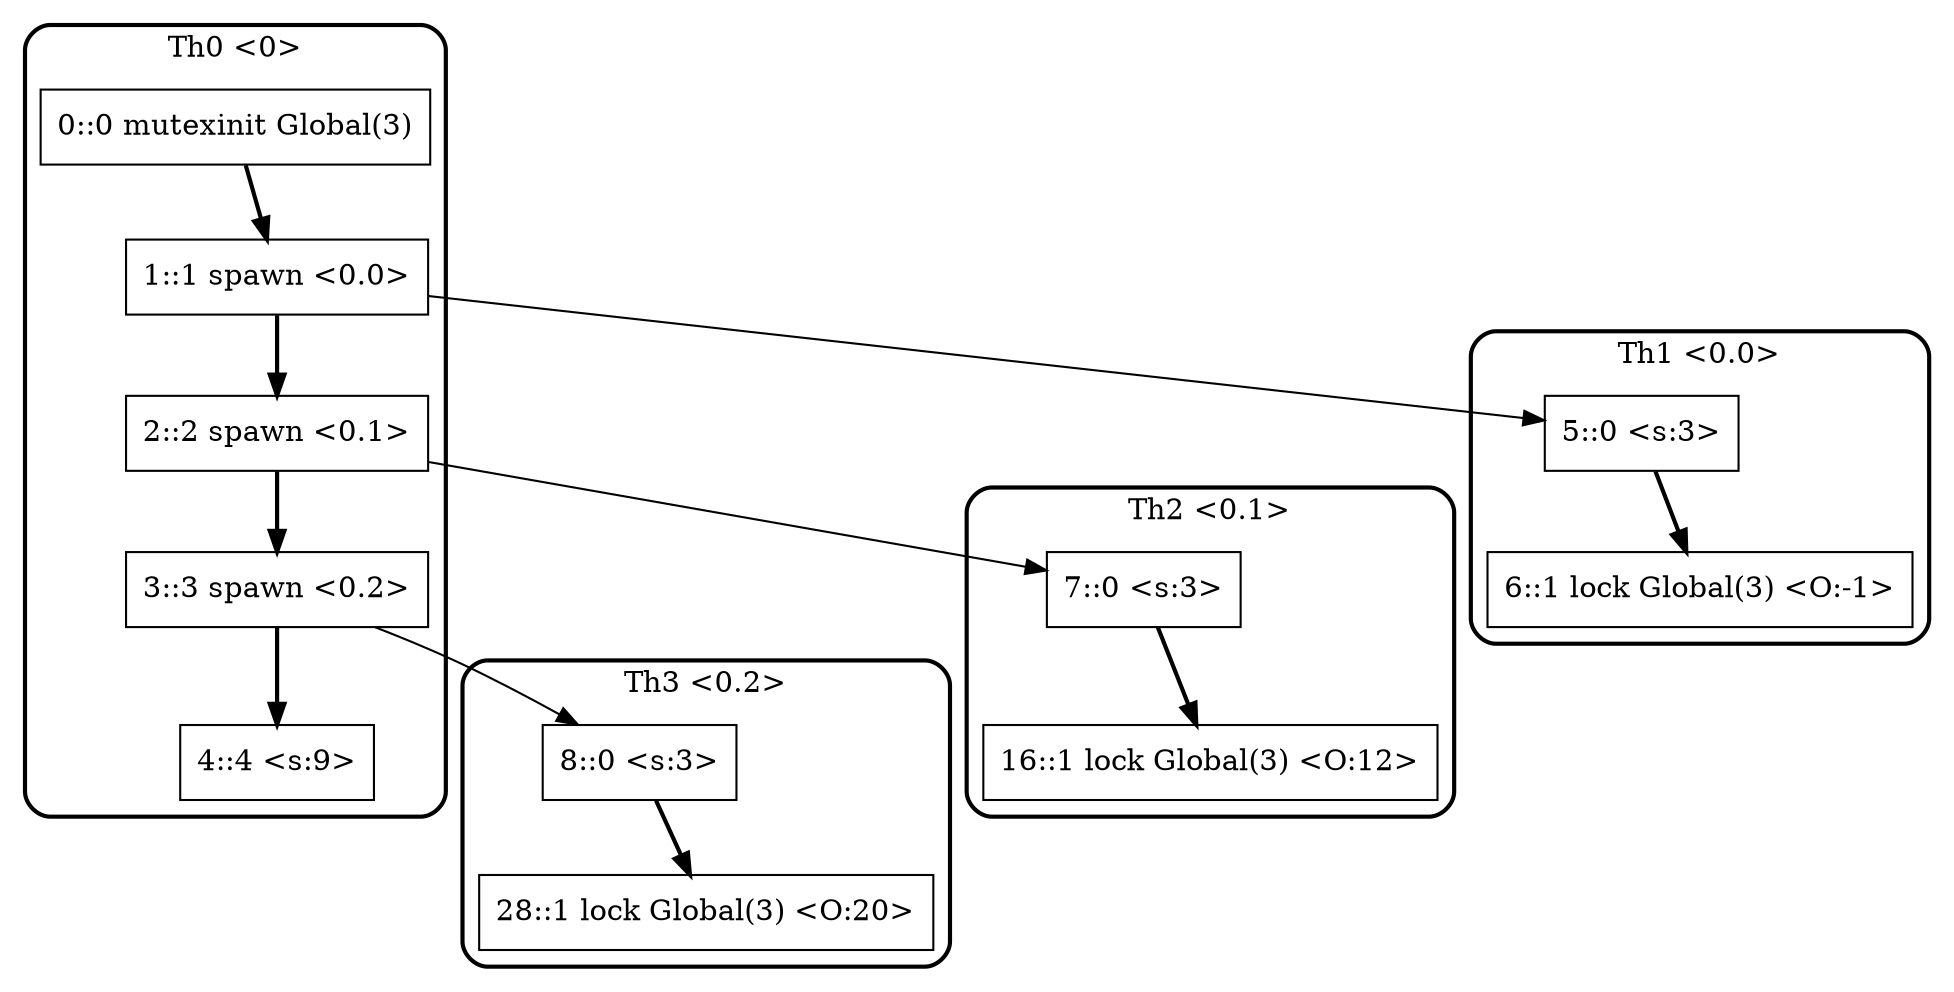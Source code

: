 digraph {
subgraph cluster_0{
style="bold,rounded" label = "Th0 <0>"
NODE0 [shape="rectangle", label="0::0 mutexinit Global(3)"]
NODE1 [shape="rectangle", label="1::1 spawn <0.0>"]
NODE2 [shape="rectangle", label="2::2 spawn <0.1>"]
NODE3 [shape="rectangle", label="3::3 spawn <0.2>"]
NODE4 [shape="rectangle", label="4::4 <s:9>"]
}
subgraph cluster_1{
style="bold,rounded" label = "Th1 <0.0>"
NODE100000 [shape="rectangle", label="5::0 <s:3>"]
NODE100001 [shape="rectangle", label="6::1 lock Global(3) <O:-1>"]
}
subgraph cluster_2{
style="bold,rounded" label = "Th2 <0.1>"
NODE200000 [shape="rectangle", label="7::0 <s:3>"]
NODE200001 [shape="rectangle", label="16::1 lock Global(3) <O:12>"]
}
subgraph cluster_3{
style="bold,rounded" label = "Th3 <0.2>"
NODE300000 [shape="rectangle", label="8::0 <s:3>"]
NODE300001 [shape="rectangle", label="28::1 lock Global(3) <O:20>"]
}

NODE0 -> NODE1[style=bold]
NODE1 -> NODE2[style=bold]
NODE2 -> NODE3[style=bold]
NODE3 -> NODE4[style=bold]
NODE100000 -> NODE100001[style=bold]
NODE200000 -> NODE200001[style=bold]
NODE300000 -> NODE300001[style=bold]
NODE1 -> NODE100000
NODE2 -> NODE200000
NODE3 -> NODE300000
}
